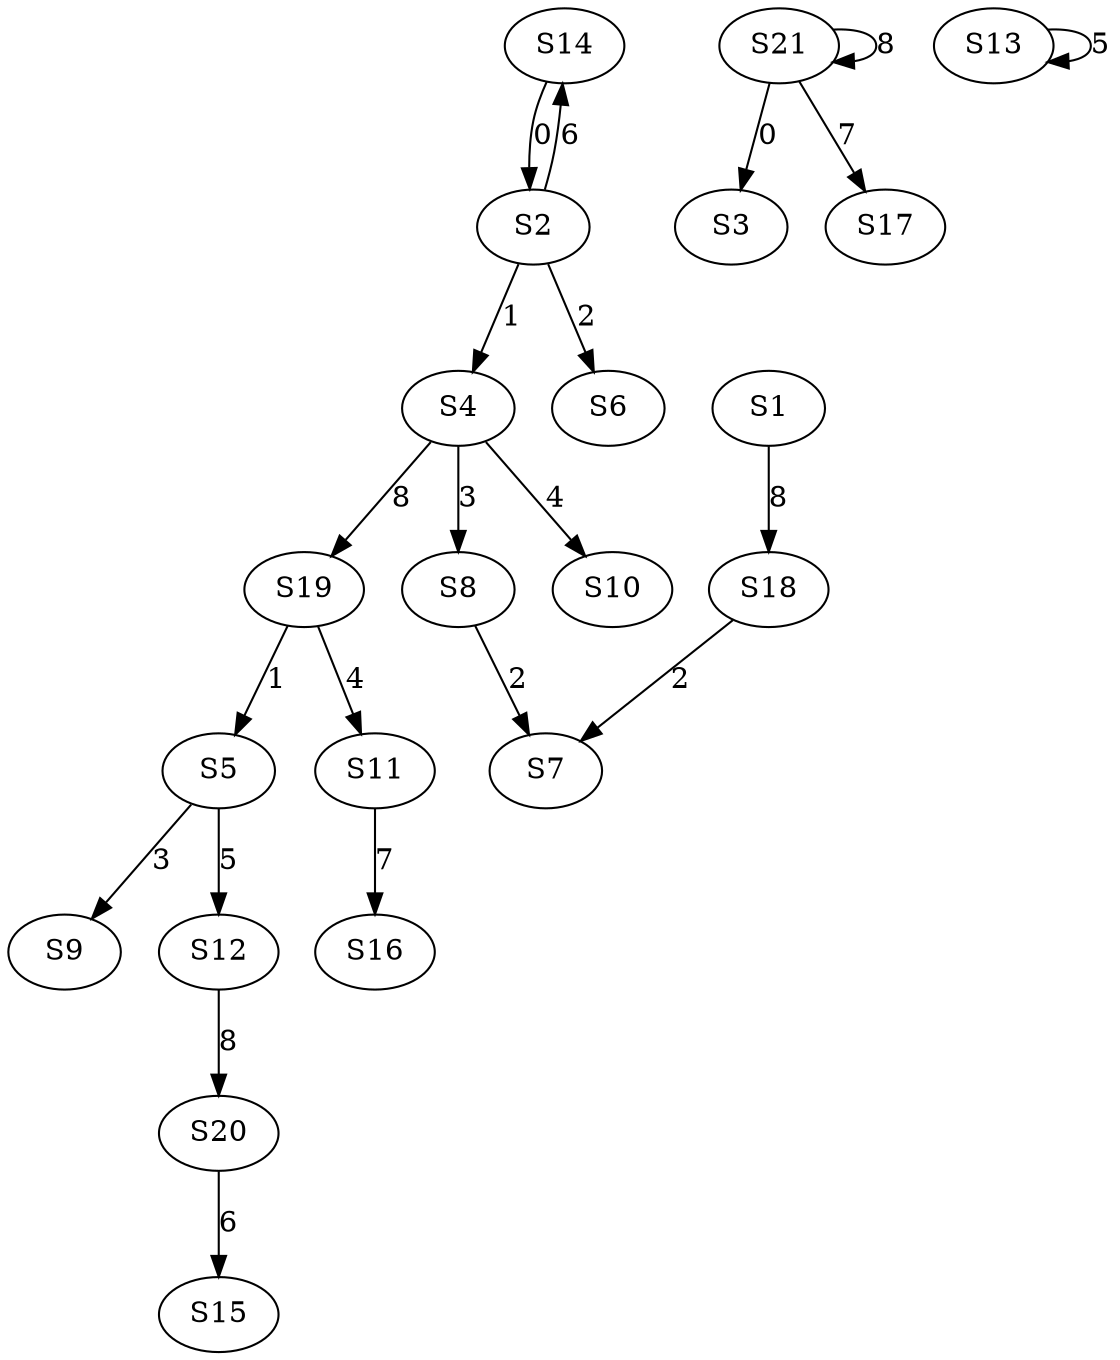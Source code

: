 strict digraph {
	S14 -> S2 [ label = 0 ];
	S21 -> S3 [ label = 0 ];
	S2 -> S4 [ label = 1 ];
	S19 -> S5 [ label = 1 ];
	S2 -> S6 [ label = 2 ];
	S8 -> S7 [ label = 2 ];
	S4 -> S8 [ label = 3 ];
	S5 -> S9 [ label = 3 ];
	S4 -> S10 [ label = 4 ];
	S19 -> S11 [ label = 4 ];
	S5 -> S12 [ label = 5 ];
	S13 -> S13 [ label = 5 ];
	S2 -> S14 [ label = 6 ];
	S20 -> S15 [ label = 6 ];
	S11 -> S16 [ label = 7 ];
	S21 -> S17 [ label = 7 ];
	S1 -> S18 [ label = 8 ];
	S4 -> S19 [ label = 8 ];
	S12 -> S20 [ label = 8 ];
	S21 -> S21 [ label = 8 ];
	S18 -> S7 [ label = 2 ];
}